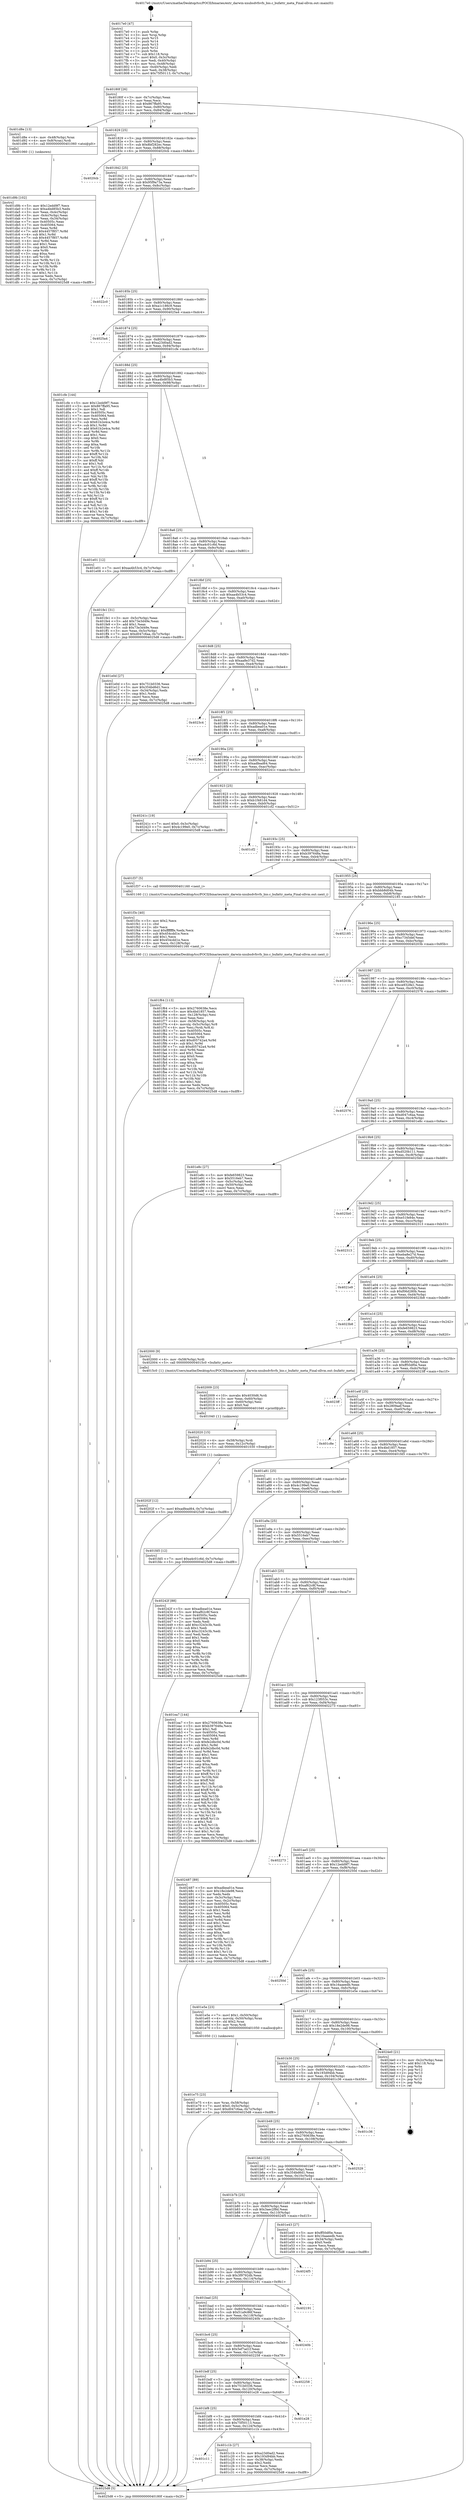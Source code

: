 digraph "0x4017e0" {
  label = "0x4017e0 (/mnt/c/Users/mathe/Desktop/tcc/POCII/binaries/extr_darwin-xnubsdvfsvfs_bio.c_bufattr_meta_Final-ollvm.out::main(0))"
  labelloc = "t"
  node[shape=record]

  Entry [label="",width=0.3,height=0.3,shape=circle,fillcolor=black,style=filled]
  "0x40180f" [label="{
     0x40180f [26]\l
     | [instrs]\l
     &nbsp;&nbsp;0x40180f \<+3\>: mov -0x7c(%rbp),%eax\l
     &nbsp;&nbsp;0x401812 \<+2\>: mov %eax,%ecx\l
     &nbsp;&nbsp;0x401814 \<+6\>: sub $0x867ffa95,%ecx\l
     &nbsp;&nbsp;0x40181a \<+3\>: mov %eax,-0x80(%rbp)\l
     &nbsp;&nbsp;0x40181d \<+6\>: mov %ecx,-0x84(%rbp)\l
     &nbsp;&nbsp;0x401823 \<+6\>: je 0000000000401d8e \<main+0x5ae\>\l
  }"]
  "0x401d8e" [label="{
     0x401d8e [13]\l
     | [instrs]\l
     &nbsp;&nbsp;0x401d8e \<+4\>: mov -0x48(%rbp),%rax\l
     &nbsp;&nbsp;0x401d92 \<+4\>: mov 0x8(%rax),%rdi\l
     &nbsp;&nbsp;0x401d96 \<+5\>: call 0000000000401060 \<atoi@plt\>\l
     | [calls]\l
     &nbsp;&nbsp;0x401060 \{1\} (unknown)\l
  }"]
  "0x401829" [label="{
     0x401829 [25]\l
     | [instrs]\l
     &nbsp;&nbsp;0x401829 \<+5\>: jmp 000000000040182e \<main+0x4e\>\l
     &nbsp;&nbsp;0x40182e \<+3\>: mov -0x80(%rbp),%eax\l
     &nbsp;&nbsp;0x401831 \<+5\>: sub $0x8bf282ec,%eax\l
     &nbsp;&nbsp;0x401836 \<+6\>: mov %eax,-0x88(%rbp)\l
     &nbsp;&nbsp;0x40183c \<+6\>: je 00000000004020cb \<main+0x8eb\>\l
  }"]
  Exit [label="",width=0.3,height=0.3,shape=circle,fillcolor=black,style=filled,peripheries=2]
  "0x4020cb" [label="{
     0x4020cb\l
  }", style=dashed]
  "0x401842" [label="{
     0x401842 [25]\l
     | [instrs]\l
     &nbsp;&nbsp;0x401842 \<+5\>: jmp 0000000000401847 \<main+0x67\>\l
     &nbsp;&nbsp;0x401847 \<+3\>: mov -0x80(%rbp),%eax\l
     &nbsp;&nbsp;0x40184a \<+5\>: sub $0x95f9a73a,%eax\l
     &nbsp;&nbsp;0x40184f \<+6\>: mov %eax,-0x8c(%rbp)\l
     &nbsp;&nbsp;0x401855 \<+6\>: je 00000000004022c0 \<main+0xae0\>\l
  }"]
  "0x40202f" [label="{
     0x40202f [12]\l
     | [instrs]\l
     &nbsp;&nbsp;0x40202f \<+7\>: movl $0xadfead64,-0x7c(%rbp)\l
     &nbsp;&nbsp;0x402036 \<+5\>: jmp 00000000004025d8 \<main+0xdf8\>\l
  }"]
  "0x4022c0" [label="{
     0x4022c0\l
  }", style=dashed]
  "0x40185b" [label="{
     0x40185b [25]\l
     | [instrs]\l
     &nbsp;&nbsp;0x40185b \<+5\>: jmp 0000000000401860 \<main+0x80\>\l
     &nbsp;&nbsp;0x401860 \<+3\>: mov -0x80(%rbp),%eax\l
     &nbsp;&nbsp;0x401863 \<+5\>: sub $0xa1c186c9,%eax\l
     &nbsp;&nbsp;0x401868 \<+6\>: mov %eax,-0x90(%rbp)\l
     &nbsp;&nbsp;0x40186e \<+6\>: je 00000000004025a4 \<main+0xdc4\>\l
  }"]
  "0x402020" [label="{
     0x402020 [15]\l
     | [instrs]\l
     &nbsp;&nbsp;0x402020 \<+4\>: mov -0x58(%rbp),%rdi\l
     &nbsp;&nbsp;0x402024 \<+6\>: mov %eax,-0x12c(%rbp)\l
     &nbsp;&nbsp;0x40202a \<+5\>: call 0000000000401030 \<free@plt\>\l
     | [calls]\l
     &nbsp;&nbsp;0x401030 \{1\} (unknown)\l
  }"]
  "0x4025a4" [label="{
     0x4025a4\l
  }", style=dashed]
  "0x401874" [label="{
     0x401874 [25]\l
     | [instrs]\l
     &nbsp;&nbsp;0x401874 \<+5\>: jmp 0000000000401879 \<main+0x99\>\l
     &nbsp;&nbsp;0x401879 \<+3\>: mov -0x80(%rbp),%eax\l
     &nbsp;&nbsp;0x40187c \<+5\>: sub $0xa23d0ad2,%eax\l
     &nbsp;&nbsp;0x401881 \<+6\>: mov %eax,-0x94(%rbp)\l
     &nbsp;&nbsp;0x401887 \<+6\>: je 0000000000401cfe \<main+0x51e\>\l
  }"]
  "0x402009" [label="{
     0x402009 [23]\l
     | [instrs]\l
     &nbsp;&nbsp;0x402009 \<+10\>: movabs $0x4030d6,%rdi\l
     &nbsp;&nbsp;0x402013 \<+3\>: mov %eax,-0x60(%rbp)\l
     &nbsp;&nbsp;0x402016 \<+3\>: mov -0x60(%rbp),%esi\l
     &nbsp;&nbsp;0x402019 \<+2\>: mov $0x0,%al\l
     &nbsp;&nbsp;0x40201b \<+5\>: call 0000000000401040 \<printf@plt\>\l
     | [calls]\l
     &nbsp;&nbsp;0x401040 \{1\} (unknown)\l
  }"]
  "0x401cfe" [label="{
     0x401cfe [144]\l
     | [instrs]\l
     &nbsp;&nbsp;0x401cfe \<+5\>: mov $0x12edd9f7,%eax\l
     &nbsp;&nbsp;0x401d03 \<+5\>: mov $0x867ffa95,%ecx\l
     &nbsp;&nbsp;0x401d08 \<+2\>: mov $0x1,%dl\l
     &nbsp;&nbsp;0x401d0a \<+7\>: mov 0x40505c,%esi\l
     &nbsp;&nbsp;0x401d11 \<+7\>: mov 0x405064,%edi\l
     &nbsp;&nbsp;0x401d18 \<+3\>: mov %esi,%r8d\l
     &nbsp;&nbsp;0x401d1b \<+7\>: sub $0x61b2e4ca,%r8d\l
     &nbsp;&nbsp;0x401d22 \<+4\>: sub $0x1,%r8d\l
     &nbsp;&nbsp;0x401d26 \<+7\>: add $0x61b2e4ca,%r8d\l
     &nbsp;&nbsp;0x401d2d \<+4\>: imul %r8d,%esi\l
     &nbsp;&nbsp;0x401d31 \<+3\>: and $0x1,%esi\l
     &nbsp;&nbsp;0x401d34 \<+3\>: cmp $0x0,%esi\l
     &nbsp;&nbsp;0x401d37 \<+4\>: sete %r9b\l
     &nbsp;&nbsp;0x401d3b \<+3\>: cmp $0xa,%edi\l
     &nbsp;&nbsp;0x401d3e \<+4\>: setl %r10b\l
     &nbsp;&nbsp;0x401d42 \<+3\>: mov %r9b,%r11b\l
     &nbsp;&nbsp;0x401d45 \<+4\>: xor $0xff,%r11b\l
     &nbsp;&nbsp;0x401d49 \<+3\>: mov %r10b,%bl\l
     &nbsp;&nbsp;0x401d4c \<+3\>: xor $0xff,%bl\l
     &nbsp;&nbsp;0x401d4f \<+3\>: xor $0x1,%dl\l
     &nbsp;&nbsp;0x401d52 \<+3\>: mov %r11b,%r14b\l
     &nbsp;&nbsp;0x401d55 \<+4\>: and $0xff,%r14b\l
     &nbsp;&nbsp;0x401d59 \<+3\>: and %dl,%r9b\l
     &nbsp;&nbsp;0x401d5c \<+3\>: mov %bl,%r15b\l
     &nbsp;&nbsp;0x401d5f \<+4\>: and $0xff,%r15b\l
     &nbsp;&nbsp;0x401d63 \<+3\>: and %dl,%r10b\l
     &nbsp;&nbsp;0x401d66 \<+3\>: or %r9b,%r14b\l
     &nbsp;&nbsp;0x401d69 \<+3\>: or %r10b,%r15b\l
     &nbsp;&nbsp;0x401d6c \<+3\>: xor %r15b,%r14b\l
     &nbsp;&nbsp;0x401d6f \<+3\>: or %bl,%r11b\l
     &nbsp;&nbsp;0x401d72 \<+4\>: xor $0xff,%r11b\l
     &nbsp;&nbsp;0x401d76 \<+3\>: or $0x1,%dl\l
     &nbsp;&nbsp;0x401d79 \<+3\>: and %dl,%r11b\l
     &nbsp;&nbsp;0x401d7c \<+3\>: or %r11b,%r14b\l
     &nbsp;&nbsp;0x401d7f \<+4\>: test $0x1,%r14b\l
     &nbsp;&nbsp;0x401d83 \<+3\>: cmovne %ecx,%eax\l
     &nbsp;&nbsp;0x401d86 \<+3\>: mov %eax,-0x7c(%rbp)\l
     &nbsp;&nbsp;0x401d89 \<+5\>: jmp 00000000004025d8 \<main+0xdf8\>\l
  }"]
  "0x40188d" [label="{
     0x40188d [25]\l
     | [instrs]\l
     &nbsp;&nbsp;0x40188d \<+5\>: jmp 0000000000401892 \<main+0xb2\>\l
     &nbsp;&nbsp;0x401892 \<+3\>: mov -0x80(%rbp),%eax\l
     &nbsp;&nbsp;0x401895 \<+5\>: sub $0xa4bd85b3,%eax\l
     &nbsp;&nbsp;0x40189a \<+6\>: mov %eax,-0x98(%rbp)\l
     &nbsp;&nbsp;0x4018a0 \<+6\>: je 0000000000401e01 \<main+0x621\>\l
  }"]
  "0x401f64" [label="{
     0x401f64 [113]\l
     | [instrs]\l
     &nbsp;&nbsp;0x401f64 \<+5\>: mov $0x2760638e,%ecx\l
     &nbsp;&nbsp;0x401f69 \<+5\>: mov $0x4bd1857,%edx\l
     &nbsp;&nbsp;0x401f6e \<+6\>: mov -0x128(%rbp),%esi\l
     &nbsp;&nbsp;0x401f74 \<+3\>: imul %eax,%esi\l
     &nbsp;&nbsp;0x401f77 \<+4\>: mov -0x58(%rbp),%rdi\l
     &nbsp;&nbsp;0x401f7b \<+4\>: movslq -0x5c(%rbp),%r8\l
     &nbsp;&nbsp;0x401f7f \<+4\>: mov %esi,(%rdi,%r8,4)\l
     &nbsp;&nbsp;0x401f83 \<+7\>: mov 0x40505c,%eax\l
     &nbsp;&nbsp;0x401f8a \<+7\>: mov 0x405064,%esi\l
     &nbsp;&nbsp;0x401f91 \<+3\>: mov %eax,%r9d\l
     &nbsp;&nbsp;0x401f94 \<+7\>: add $0xd05742a4,%r9d\l
     &nbsp;&nbsp;0x401f9b \<+4\>: sub $0x1,%r9d\l
     &nbsp;&nbsp;0x401f9f \<+7\>: sub $0xd05742a4,%r9d\l
     &nbsp;&nbsp;0x401fa6 \<+4\>: imul %r9d,%eax\l
     &nbsp;&nbsp;0x401faa \<+3\>: and $0x1,%eax\l
     &nbsp;&nbsp;0x401fad \<+3\>: cmp $0x0,%eax\l
     &nbsp;&nbsp;0x401fb0 \<+4\>: sete %r10b\l
     &nbsp;&nbsp;0x401fb4 \<+3\>: cmp $0xa,%esi\l
     &nbsp;&nbsp;0x401fb7 \<+4\>: setl %r11b\l
     &nbsp;&nbsp;0x401fbb \<+3\>: mov %r10b,%bl\l
     &nbsp;&nbsp;0x401fbe \<+3\>: and %r11b,%bl\l
     &nbsp;&nbsp;0x401fc1 \<+3\>: xor %r11b,%r10b\l
     &nbsp;&nbsp;0x401fc4 \<+3\>: or %r10b,%bl\l
     &nbsp;&nbsp;0x401fc7 \<+3\>: test $0x1,%bl\l
     &nbsp;&nbsp;0x401fca \<+3\>: cmovne %edx,%ecx\l
     &nbsp;&nbsp;0x401fcd \<+3\>: mov %ecx,-0x7c(%rbp)\l
     &nbsp;&nbsp;0x401fd0 \<+5\>: jmp 00000000004025d8 \<main+0xdf8\>\l
  }"]
  "0x401e01" [label="{
     0x401e01 [12]\l
     | [instrs]\l
     &nbsp;&nbsp;0x401e01 \<+7\>: movl $0xaa4b53c4,-0x7c(%rbp)\l
     &nbsp;&nbsp;0x401e08 \<+5\>: jmp 00000000004025d8 \<main+0xdf8\>\l
  }"]
  "0x4018a6" [label="{
     0x4018a6 [25]\l
     | [instrs]\l
     &nbsp;&nbsp;0x4018a6 \<+5\>: jmp 00000000004018ab \<main+0xcb\>\l
     &nbsp;&nbsp;0x4018ab \<+3\>: mov -0x80(%rbp),%eax\l
     &nbsp;&nbsp;0x4018ae \<+5\>: sub $0xa4c01c6d,%eax\l
     &nbsp;&nbsp;0x4018b3 \<+6\>: mov %eax,-0x9c(%rbp)\l
     &nbsp;&nbsp;0x4018b9 \<+6\>: je 0000000000401fe1 \<main+0x801\>\l
  }"]
  "0x401f3c" [label="{
     0x401f3c [40]\l
     | [instrs]\l
     &nbsp;&nbsp;0x401f3c \<+5\>: mov $0x2,%ecx\l
     &nbsp;&nbsp;0x401f41 \<+1\>: cltd\l
     &nbsp;&nbsp;0x401f42 \<+2\>: idiv %ecx\l
     &nbsp;&nbsp;0x401f44 \<+6\>: imul $0xfffffffe,%edx,%ecx\l
     &nbsp;&nbsp;0x401f4a \<+6\>: sub $0x454cdd1e,%ecx\l
     &nbsp;&nbsp;0x401f50 \<+3\>: add $0x1,%ecx\l
     &nbsp;&nbsp;0x401f53 \<+6\>: add $0x454cdd1e,%ecx\l
     &nbsp;&nbsp;0x401f59 \<+6\>: mov %ecx,-0x128(%rbp)\l
     &nbsp;&nbsp;0x401f5f \<+5\>: call 0000000000401160 \<next_i\>\l
     | [calls]\l
     &nbsp;&nbsp;0x401160 \{1\} (/mnt/c/Users/mathe/Desktop/tcc/POCII/binaries/extr_darwin-xnubsdvfsvfs_bio.c_bufattr_meta_Final-ollvm.out::next_i)\l
  }"]
  "0x401fe1" [label="{
     0x401fe1 [31]\l
     | [instrs]\l
     &nbsp;&nbsp;0x401fe1 \<+3\>: mov -0x5c(%rbp),%eax\l
     &nbsp;&nbsp;0x401fe4 \<+5\>: add $0x73e3d49e,%eax\l
     &nbsp;&nbsp;0x401fe9 \<+3\>: add $0x1,%eax\l
     &nbsp;&nbsp;0x401fec \<+5\>: sub $0x73e3d49e,%eax\l
     &nbsp;&nbsp;0x401ff1 \<+3\>: mov %eax,-0x5c(%rbp)\l
     &nbsp;&nbsp;0x401ff4 \<+7\>: movl $0xd047c6aa,-0x7c(%rbp)\l
     &nbsp;&nbsp;0x401ffb \<+5\>: jmp 00000000004025d8 \<main+0xdf8\>\l
  }"]
  "0x4018bf" [label="{
     0x4018bf [25]\l
     | [instrs]\l
     &nbsp;&nbsp;0x4018bf \<+5\>: jmp 00000000004018c4 \<main+0xe4\>\l
     &nbsp;&nbsp;0x4018c4 \<+3\>: mov -0x80(%rbp),%eax\l
     &nbsp;&nbsp;0x4018c7 \<+5\>: sub $0xaa4b53c4,%eax\l
     &nbsp;&nbsp;0x4018cc \<+6\>: mov %eax,-0xa0(%rbp)\l
     &nbsp;&nbsp;0x4018d2 \<+6\>: je 0000000000401e0d \<main+0x62d\>\l
  }"]
  "0x401e75" [label="{
     0x401e75 [23]\l
     | [instrs]\l
     &nbsp;&nbsp;0x401e75 \<+4\>: mov %rax,-0x58(%rbp)\l
     &nbsp;&nbsp;0x401e79 \<+7\>: movl $0x0,-0x5c(%rbp)\l
     &nbsp;&nbsp;0x401e80 \<+7\>: movl $0xd047c6aa,-0x7c(%rbp)\l
     &nbsp;&nbsp;0x401e87 \<+5\>: jmp 00000000004025d8 \<main+0xdf8\>\l
  }"]
  "0x401e0d" [label="{
     0x401e0d [27]\l
     | [instrs]\l
     &nbsp;&nbsp;0x401e0d \<+5\>: mov $0x751b0336,%eax\l
     &nbsp;&nbsp;0x401e12 \<+5\>: mov $0x354bd6d1,%ecx\l
     &nbsp;&nbsp;0x401e17 \<+3\>: mov -0x34(%rbp),%edx\l
     &nbsp;&nbsp;0x401e1a \<+3\>: cmp $0x1,%edx\l
     &nbsp;&nbsp;0x401e1d \<+3\>: cmovl %ecx,%eax\l
     &nbsp;&nbsp;0x401e20 \<+3\>: mov %eax,-0x7c(%rbp)\l
     &nbsp;&nbsp;0x401e23 \<+5\>: jmp 00000000004025d8 \<main+0xdf8\>\l
  }"]
  "0x4018d8" [label="{
     0x4018d8 [25]\l
     | [instrs]\l
     &nbsp;&nbsp;0x4018d8 \<+5\>: jmp 00000000004018dd \<main+0xfd\>\l
     &nbsp;&nbsp;0x4018dd \<+3\>: mov -0x80(%rbp),%eax\l
     &nbsp;&nbsp;0x4018e0 \<+5\>: sub $0xaa8e37d2,%eax\l
     &nbsp;&nbsp;0x4018e5 \<+6\>: mov %eax,-0xa4(%rbp)\l
     &nbsp;&nbsp;0x4018eb \<+6\>: je 00000000004023c4 \<main+0xbe4\>\l
  }"]
  "0x401d9b" [label="{
     0x401d9b [102]\l
     | [instrs]\l
     &nbsp;&nbsp;0x401d9b \<+5\>: mov $0x12edd9f7,%ecx\l
     &nbsp;&nbsp;0x401da0 \<+5\>: mov $0xa4bd85b3,%edx\l
     &nbsp;&nbsp;0x401da5 \<+3\>: mov %eax,-0x4c(%rbp)\l
     &nbsp;&nbsp;0x401da8 \<+3\>: mov -0x4c(%rbp),%eax\l
     &nbsp;&nbsp;0x401dab \<+3\>: mov %eax,-0x34(%rbp)\l
     &nbsp;&nbsp;0x401dae \<+7\>: mov 0x40505c,%eax\l
     &nbsp;&nbsp;0x401db5 \<+7\>: mov 0x405064,%esi\l
     &nbsp;&nbsp;0x401dbc \<+3\>: mov %eax,%r8d\l
     &nbsp;&nbsp;0x401dbf \<+7\>: add $0x4457f857,%r8d\l
     &nbsp;&nbsp;0x401dc6 \<+4\>: sub $0x1,%r8d\l
     &nbsp;&nbsp;0x401dca \<+7\>: sub $0x4457f857,%r8d\l
     &nbsp;&nbsp;0x401dd1 \<+4\>: imul %r8d,%eax\l
     &nbsp;&nbsp;0x401dd5 \<+3\>: and $0x1,%eax\l
     &nbsp;&nbsp;0x401dd8 \<+3\>: cmp $0x0,%eax\l
     &nbsp;&nbsp;0x401ddb \<+4\>: sete %r9b\l
     &nbsp;&nbsp;0x401ddf \<+3\>: cmp $0xa,%esi\l
     &nbsp;&nbsp;0x401de2 \<+4\>: setl %r10b\l
     &nbsp;&nbsp;0x401de6 \<+3\>: mov %r9b,%r11b\l
     &nbsp;&nbsp;0x401de9 \<+3\>: and %r10b,%r11b\l
     &nbsp;&nbsp;0x401dec \<+3\>: xor %r10b,%r9b\l
     &nbsp;&nbsp;0x401def \<+3\>: or %r9b,%r11b\l
     &nbsp;&nbsp;0x401df2 \<+4\>: test $0x1,%r11b\l
     &nbsp;&nbsp;0x401df6 \<+3\>: cmovne %edx,%ecx\l
     &nbsp;&nbsp;0x401df9 \<+3\>: mov %ecx,-0x7c(%rbp)\l
     &nbsp;&nbsp;0x401dfc \<+5\>: jmp 00000000004025d8 \<main+0xdf8\>\l
  }"]
  "0x4023c4" [label="{
     0x4023c4\l
  }", style=dashed]
  "0x4018f1" [label="{
     0x4018f1 [25]\l
     | [instrs]\l
     &nbsp;&nbsp;0x4018f1 \<+5\>: jmp 00000000004018f6 \<main+0x116\>\l
     &nbsp;&nbsp;0x4018f6 \<+3\>: mov -0x80(%rbp),%eax\l
     &nbsp;&nbsp;0x4018f9 \<+5\>: sub $0xadbea01e,%eax\l
     &nbsp;&nbsp;0x4018fe \<+6\>: mov %eax,-0xa8(%rbp)\l
     &nbsp;&nbsp;0x401904 \<+6\>: je 00000000004025d1 \<main+0xdf1\>\l
  }"]
  "0x4017e0" [label="{
     0x4017e0 [47]\l
     | [instrs]\l
     &nbsp;&nbsp;0x4017e0 \<+1\>: push %rbp\l
     &nbsp;&nbsp;0x4017e1 \<+3\>: mov %rsp,%rbp\l
     &nbsp;&nbsp;0x4017e4 \<+2\>: push %r15\l
     &nbsp;&nbsp;0x4017e6 \<+2\>: push %r14\l
     &nbsp;&nbsp;0x4017e8 \<+2\>: push %r13\l
     &nbsp;&nbsp;0x4017ea \<+2\>: push %r12\l
     &nbsp;&nbsp;0x4017ec \<+1\>: push %rbx\l
     &nbsp;&nbsp;0x4017ed \<+7\>: sub $0x118,%rsp\l
     &nbsp;&nbsp;0x4017f4 \<+7\>: movl $0x0,-0x3c(%rbp)\l
     &nbsp;&nbsp;0x4017fb \<+3\>: mov %edi,-0x40(%rbp)\l
     &nbsp;&nbsp;0x4017fe \<+4\>: mov %rsi,-0x48(%rbp)\l
     &nbsp;&nbsp;0x401802 \<+3\>: mov -0x40(%rbp),%edi\l
     &nbsp;&nbsp;0x401805 \<+3\>: mov %edi,-0x38(%rbp)\l
     &nbsp;&nbsp;0x401808 \<+7\>: movl $0x75f50113,-0x7c(%rbp)\l
  }"]
  "0x4025d1" [label="{
     0x4025d1\l
  }", style=dashed]
  "0x40190a" [label="{
     0x40190a [25]\l
     | [instrs]\l
     &nbsp;&nbsp;0x40190a \<+5\>: jmp 000000000040190f \<main+0x12f\>\l
     &nbsp;&nbsp;0x40190f \<+3\>: mov -0x80(%rbp),%eax\l
     &nbsp;&nbsp;0x401912 \<+5\>: sub $0xadfead64,%eax\l
     &nbsp;&nbsp;0x401917 \<+6\>: mov %eax,-0xac(%rbp)\l
     &nbsp;&nbsp;0x40191d \<+6\>: je 000000000040241c \<main+0xc3c\>\l
  }"]
  "0x4025d8" [label="{
     0x4025d8 [5]\l
     | [instrs]\l
     &nbsp;&nbsp;0x4025d8 \<+5\>: jmp 000000000040180f \<main+0x2f\>\l
  }"]
  "0x40241c" [label="{
     0x40241c [19]\l
     | [instrs]\l
     &nbsp;&nbsp;0x40241c \<+7\>: movl $0x0,-0x3c(%rbp)\l
     &nbsp;&nbsp;0x402423 \<+7\>: movl $0x4c199e0,-0x7c(%rbp)\l
     &nbsp;&nbsp;0x40242a \<+5\>: jmp 00000000004025d8 \<main+0xdf8\>\l
  }"]
  "0x401923" [label="{
     0x401923 [25]\l
     | [instrs]\l
     &nbsp;&nbsp;0x401923 \<+5\>: jmp 0000000000401928 \<main+0x148\>\l
     &nbsp;&nbsp;0x401928 \<+3\>: mov -0x80(%rbp),%eax\l
     &nbsp;&nbsp;0x40192b \<+5\>: sub $0xb1f481d4,%eax\l
     &nbsp;&nbsp;0x401930 \<+6\>: mov %eax,-0xb0(%rbp)\l
     &nbsp;&nbsp;0x401936 \<+6\>: je 0000000000401cf2 \<main+0x512\>\l
  }"]
  "0x401c11" [label="{
     0x401c11\l
  }", style=dashed]
  "0x401cf2" [label="{
     0x401cf2\l
  }", style=dashed]
  "0x40193c" [label="{
     0x40193c [25]\l
     | [instrs]\l
     &nbsp;&nbsp;0x40193c \<+5\>: jmp 0000000000401941 \<main+0x161\>\l
     &nbsp;&nbsp;0x401941 \<+3\>: mov -0x80(%rbp),%eax\l
     &nbsp;&nbsp;0x401944 \<+5\>: sub $0xb397648a,%eax\l
     &nbsp;&nbsp;0x401949 \<+6\>: mov %eax,-0xb4(%rbp)\l
     &nbsp;&nbsp;0x40194f \<+6\>: je 0000000000401f37 \<main+0x757\>\l
  }"]
  "0x401c1b" [label="{
     0x401c1b [27]\l
     | [instrs]\l
     &nbsp;&nbsp;0x401c1b \<+5\>: mov $0xa23d0ad2,%eax\l
     &nbsp;&nbsp;0x401c20 \<+5\>: mov $0x193d94bb,%ecx\l
     &nbsp;&nbsp;0x401c25 \<+3\>: mov -0x38(%rbp),%edx\l
     &nbsp;&nbsp;0x401c28 \<+3\>: cmp $0x2,%edx\l
     &nbsp;&nbsp;0x401c2b \<+3\>: cmovne %ecx,%eax\l
     &nbsp;&nbsp;0x401c2e \<+3\>: mov %eax,-0x7c(%rbp)\l
     &nbsp;&nbsp;0x401c31 \<+5\>: jmp 00000000004025d8 \<main+0xdf8\>\l
  }"]
  "0x401f37" [label="{
     0x401f37 [5]\l
     | [instrs]\l
     &nbsp;&nbsp;0x401f37 \<+5\>: call 0000000000401160 \<next_i\>\l
     | [calls]\l
     &nbsp;&nbsp;0x401160 \{1\} (/mnt/c/Users/mathe/Desktop/tcc/POCII/binaries/extr_darwin-xnubsdvfsvfs_bio.c_bufattr_meta_Final-ollvm.out::next_i)\l
  }"]
  "0x401955" [label="{
     0x401955 [25]\l
     | [instrs]\l
     &nbsp;&nbsp;0x401955 \<+5\>: jmp 000000000040195a \<main+0x17a\>\l
     &nbsp;&nbsp;0x40195a \<+3\>: mov -0x80(%rbp),%eax\l
     &nbsp;&nbsp;0x40195d \<+5\>: sub $0xbbb8d04b,%eax\l
     &nbsp;&nbsp;0x401962 \<+6\>: mov %eax,-0xb8(%rbp)\l
     &nbsp;&nbsp;0x401968 \<+6\>: je 0000000000402185 \<main+0x9a5\>\l
  }"]
  "0x401bf8" [label="{
     0x401bf8 [25]\l
     | [instrs]\l
     &nbsp;&nbsp;0x401bf8 \<+5\>: jmp 0000000000401bfd \<main+0x41d\>\l
     &nbsp;&nbsp;0x401bfd \<+3\>: mov -0x80(%rbp),%eax\l
     &nbsp;&nbsp;0x401c00 \<+5\>: sub $0x75f50113,%eax\l
     &nbsp;&nbsp;0x401c05 \<+6\>: mov %eax,-0x124(%rbp)\l
     &nbsp;&nbsp;0x401c0b \<+6\>: je 0000000000401c1b \<main+0x43b\>\l
  }"]
  "0x402185" [label="{
     0x402185\l
  }", style=dashed]
  "0x40196e" [label="{
     0x40196e [25]\l
     | [instrs]\l
     &nbsp;&nbsp;0x40196e \<+5\>: jmp 0000000000401973 \<main+0x193\>\l
     &nbsp;&nbsp;0x401973 \<+3\>: mov -0x80(%rbp),%eax\l
     &nbsp;&nbsp;0x401976 \<+5\>: sub $0xc7345def,%eax\l
     &nbsp;&nbsp;0x40197b \<+6\>: mov %eax,-0xbc(%rbp)\l
     &nbsp;&nbsp;0x401981 \<+6\>: je 000000000040203b \<main+0x85b\>\l
  }"]
  "0x401e28" [label="{
     0x401e28\l
  }", style=dashed]
  "0x40203b" [label="{
     0x40203b\l
  }", style=dashed]
  "0x401987" [label="{
     0x401987 [25]\l
     | [instrs]\l
     &nbsp;&nbsp;0x401987 \<+5\>: jmp 000000000040198c \<main+0x1ac\>\l
     &nbsp;&nbsp;0x40198c \<+3\>: mov -0x80(%rbp),%eax\l
     &nbsp;&nbsp;0x40198f \<+5\>: sub $0xce9328e1,%eax\l
     &nbsp;&nbsp;0x401994 \<+6\>: mov %eax,-0xc0(%rbp)\l
     &nbsp;&nbsp;0x40199a \<+6\>: je 0000000000402576 \<main+0xd96\>\l
  }"]
  "0x401bdf" [label="{
     0x401bdf [25]\l
     | [instrs]\l
     &nbsp;&nbsp;0x401bdf \<+5\>: jmp 0000000000401be4 \<main+0x404\>\l
     &nbsp;&nbsp;0x401be4 \<+3\>: mov -0x80(%rbp),%eax\l
     &nbsp;&nbsp;0x401be7 \<+5\>: sub $0x751b0336,%eax\l
     &nbsp;&nbsp;0x401bec \<+6\>: mov %eax,-0x120(%rbp)\l
     &nbsp;&nbsp;0x401bf2 \<+6\>: je 0000000000401e28 \<main+0x648\>\l
  }"]
  "0x402576" [label="{
     0x402576\l
  }", style=dashed]
  "0x4019a0" [label="{
     0x4019a0 [25]\l
     | [instrs]\l
     &nbsp;&nbsp;0x4019a0 \<+5\>: jmp 00000000004019a5 \<main+0x1c5\>\l
     &nbsp;&nbsp;0x4019a5 \<+3\>: mov -0x80(%rbp),%eax\l
     &nbsp;&nbsp;0x4019a8 \<+5\>: sub $0xd047c6aa,%eax\l
     &nbsp;&nbsp;0x4019ad \<+6\>: mov %eax,-0xc4(%rbp)\l
     &nbsp;&nbsp;0x4019b3 \<+6\>: je 0000000000401e8c \<main+0x6ac\>\l
  }"]
  "0x402258" [label="{
     0x402258\l
  }", style=dashed]
  "0x401e8c" [label="{
     0x401e8c [27]\l
     | [instrs]\l
     &nbsp;&nbsp;0x401e8c \<+5\>: mov $0xfe659823,%eax\l
     &nbsp;&nbsp;0x401e91 \<+5\>: mov $0x5516eb7,%ecx\l
     &nbsp;&nbsp;0x401e96 \<+3\>: mov -0x5c(%rbp),%edx\l
     &nbsp;&nbsp;0x401e99 \<+3\>: cmp -0x50(%rbp),%edx\l
     &nbsp;&nbsp;0x401e9c \<+3\>: cmovl %ecx,%eax\l
     &nbsp;&nbsp;0x401e9f \<+3\>: mov %eax,-0x7c(%rbp)\l
     &nbsp;&nbsp;0x401ea2 \<+5\>: jmp 00000000004025d8 \<main+0xdf8\>\l
  }"]
  "0x4019b9" [label="{
     0x4019b9 [25]\l
     | [instrs]\l
     &nbsp;&nbsp;0x4019b9 \<+5\>: jmp 00000000004019be \<main+0x1de\>\l
     &nbsp;&nbsp;0x4019be \<+3\>: mov -0x80(%rbp),%eax\l
     &nbsp;&nbsp;0x4019c1 \<+5\>: sub $0xd520b111,%eax\l
     &nbsp;&nbsp;0x4019c6 \<+6\>: mov %eax,-0xc8(%rbp)\l
     &nbsp;&nbsp;0x4019cc \<+6\>: je 00000000004025b0 \<main+0xdd0\>\l
  }"]
  "0x401bc6" [label="{
     0x401bc6 [25]\l
     | [instrs]\l
     &nbsp;&nbsp;0x401bc6 \<+5\>: jmp 0000000000401bcb \<main+0x3eb\>\l
     &nbsp;&nbsp;0x401bcb \<+3\>: mov -0x80(%rbp),%eax\l
     &nbsp;&nbsp;0x401bce \<+5\>: sub $0x5ef7ad1f,%eax\l
     &nbsp;&nbsp;0x401bd3 \<+6\>: mov %eax,-0x11c(%rbp)\l
     &nbsp;&nbsp;0x401bd9 \<+6\>: je 0000000000402258 \<main+0xa78\>\l
  }"]
  "0x4025b0" [label="{
     0x4025b0\l
  }", style=dashed]
  "0x4019d2" [label="{
     0x4019d2 [25]\l
     | [instrs]\l
     &nbsp;&nbsp;0x4019d2 \<+5\>: jmp 00000000004019d7 \<main+0x1f7\>\l
     &nbsp;&nbsp;0x4019d7 \<+3\>: mov -0x80(%rbp),%eax\l
     &nbsp;&nbsp;0x4019da \<+5\>: sub $0xe51fe84e,%eax\l
     &nbsp;&nbsp;0x4019df \<+6\>: mov %eax,-0xcc(%rbp)\l
     &nbsp;&nbsp;0x4019e5 \<+6\>: je 0000000000402313 \<main+0xb33\>\l
  }"]
  "0x40240b" [label="{
     0x40240b\l
  }", style=dashed]
  "0x402313" [label="{
     0x402313\l
  }", style=dashed]
  "0x4019eb" [label="{
     0x4019eb [25]\l
     | [instrs]\l
     &nbsp;&nbsp;0x4019eb \<+5\>: jmp 00000000004019f0 \<main+0x210\>\l
     &nbsp;&nbsp;0x4019f0 \<+3\>: mov -0x80(%rbp),%eax\l
     &nbsp;&nbsp;0x4019f3 \<+5\>: sub $0xeba8e27d,%eax\l
     &nbsp;&nbsp;0x4019f8 \<+6\>: mov %eax,-0xd0(%rbp)\l
     &nbsp;&nbsp;0x4019fe \<+6\>: je 00000000004021e9 \<main+0xa09\>\l
  }"]
  "0x401bad" [label="{
     0x401bad [25]\l
     | [instrs]\l
     &nbsp;&nbsp;0x401bad \<+5\>: jmp 0000000000401bb2 \<main+0x3d2\>\l
     &nbsp;&nbsp;0x401bb2 \<+3\>: mov -0x80(%rbp),%eax\l
     &nbsp;&nbsp;0x401bb5 \<+5\>: sub $0x51a9c86f,%eax\l
     &nbsp;&nbsp;0x401bba \<+6\>: mov %eax,-0x118(%rbp)\l
     &nbsp;&nbsp;0x401bc0 \<+6\>: je 000000000040240b \<main+0xc2b\>\l
  }"]
  "0x4021e9" [label="{
     0x4021e9\l
  }", style=dashed]
  "0x401a04" [label="{
     0x401a04 [25]\l
     | [instrs]\l
     &nbsp;&nbsp;0x401a04 \<+5\>: jmp 0000000000401a09 \<main+0x229\>\l
     &nbsp;&nbsp;0x401a09 \<+3\>: mov -0x80(%rbp),%eax\l
     &nbsp;&nbsp;0x401a0c \<+5\>: sub $0xf06d280b,%eax\l
     &nbsp;&nbsp;0x401a11 \<+6\>: mov %eax,-0xd4(%rbp)\l
     &nbsp;&nbsp;0x401a17 \<+6\>: je 00000000004023b8 \<main+0xbd8\>\l
  }"]
  "0x402191" [label="{
     0x402191\l
  }", style=dashed]
  "0x4023b8" [label="{
     0x4023b8\l
  }", style=dashed]
  "0x401a1d" [label="{
     0x401a1d [25]\l
     | [instrs]\l
     &nbsp;&nbsp;0x401a1d \<+5\>: jmp 0000000000401a22 \<main+0x242\>\l
     &nbsp;&nbsp;0x401a22 \<+3\>: mov -0x80(%rbp),%eax\l
     &nbsp;&nbsp;0x401a25 \<+5\>: sub $0xfe659823,%eax\l
     &nbsp;&nbsp;0x401a2a \<+6\>: mov %eax,-0xd8(%rbp)\l
     &nbsp;&nbsp;0x401a30 \<+6\>: je 0000000000402000 \<main+0x820\>\l
  }"]
  "0x401b94" [label="{
     0x401b94 [25]\l
     | [instrs]\l
     &nbsp;&nbsp;0x401b94 \<+5\>: jmp 0000000000401b99 \<main+0x3b9\>\l
     &nbsp;&nbsp;0x401b99 \<+3\>: mov -0x80(%rbp),%eax\l
     &nbsp;&nbsp;0x401b9c \<+5\>: sub $0x3f9792db,%eax\l
     &nbsp;&nbsp;0x401ba1 \<+6\>: mov %eax,-0x114(%rbp)\l
     &nbsp;&nbsp;0x401ba7 \<+6\>: je 0000000000402191 \<main+0x9b1\>\l
  }"]
  "0x402000" [label="{
     0x402000 [9]\l
     | [instrs]\l
     &nbsp;&nbsp;0x402000 \<+4\>: mov -0x58(%rbp),%rdi\l
     &nbsp;&nbsp;0x402004 \<+5\>: call 00000000004015c0 \<bufattr_meta\>\l
     | [calls]\l
     &nbsp;&nbsp;0x4015c0 \{1\} (/mnt/c/Users/mathe/Desktop/tcc/POCII/binaries/extr_darwin-xnubsdvfsvfs_bio.c_bufattr_meta_Final-ollvm.out::bufattr_meta)\l
  }"]
  "0x401a36" [label="{
     0x401a36 [25]\l
     | [instrs]\l
     &nbsp;&nbsp;0x401a36 \<+5\>: jmp 0000000000401a3b \<main+0x25b\>\l
     &nbsp;&nbsp;0x401a3b \<+3\>: mov -0x80(%rbp),%eax\l
     &nbsp;&nbsp;0x401a3e \<+5\>: sub $0xff50df0e,%eax\l
     &nbsp;&nbsp;0x401a43 \<+6\>: mov %eax,-0xdc(%rbp)\l
     &nbsp;&nbsp;0x401a49 \<+6\>: je 00000000004023ff \<main+0xc1f\>\l
  }"]
  "0x4024f5" [label="{
     0x4024f5\l
  }", style=dashed]
  "0x4023ff" [label="{
     0x4023ff\l
  }", style=dashed]
  "0x401a4f" [label="{
     0x401a4f [25]\l
     | [instrs]\l
     &nbsp;&nbsp;0x401a4f \<+5\>: jmp 0000000000401a54 \<main+0x274\>\l
     &nbsp;&nbsp;0x401a54 \<+3\>: mov -0x80(%rbp),%eax\l
     &nbsp;&nbsp;0x401a57 \<+5\>: sub $0x2809aef,%eax\l
     &nbsp;&nbsp;0x401a5c \<+6\>: mov %eax,-0xe0(%rbp)\l
     &nbsp;&nbsp;0x401a62 \<+6\>: je 0000000000401c8e \<main+0x4ae\>\l
  }"]
  "0x401b7b" [label="{
     0x401b7b [25]\l
     | [instrs]\l
     &nbsp;&nbsp;0x401b7b \<+5\>: jmp 0000000000401b80 \<main+0x3a0\>\l
     &nbsp;&nbsp;0x401b80 \<+3\>: mov -0x80(%rbp),%eax\l
     &nbsp;&nbsp;0x401b83 \<+5\>: sub $0x3aec2f8d,%eax\l
     &nbsp;&nbsp;0x401b88 \<+6\>: mov %eax,-0x110(%rbp)\l
     &nbsp;&nbsp;0x401b8e \<+6\>: je 00000000004024f5 \<main+0xd15\>\l
  }"]
  "0x401c8e" [label="{
     0x401c8e\l
  }", style=dashed]
  "0x401a68" [label="{
     0x401a68 [25]\l
     | [instrs]\l
     &nbsp;&nbsp;0x401a68 \<+5\>: jmp 0000000000401a6d \<main+0x28d\>\l
     &nbsp;&nbsp;0x401a6d \<+3\>: mov -0x80(%rbp),%eax\l
     &nbsp;&nbsp;0x401a70 \<+5\>: sub $0x4bd1857,%eax\l
     &nbsp;&nbsp;0x401a75 \<+6\>: mov %eax,-0xe4(%rbp)\l
     &nbsp;&nbsp;0x401a7b \<+6\>: je 0000000000401fd5 \<main+0x7f5\>\l
  }"]
  "0x401e43" [label="{
     0x401e43 [27]\l
     | [instrs]\l
     &nbsp;&nbsp;0x401e43 \<+5\>: mov $0xff50df0e,%eax\l
     &nbsp;&nbsp;0x401e48 \<+5\>: mov $0x16aaeedb,%ecx\l
     &nbsp;&nbsp;0x401e4d \<+3\>: mov -0x34(%rbp),%edx\l
     &nbsp;&nbsp;0x401e50 \<+3\>: cmp $0x0,%edx\l
     &nbsp;&nbsp;0x401e53 \<+3\>: cmove %ecx,%eax\l
     &nbsp;&nbsp;0x401e56 \<+3\>: mov %eax,-0x7c(%rbp)\l
     &nbsp;&nbsp;0x401e59 \<+5\>: jmp 00000000004025d8 \<main+0xdf8\>\l
  }"]
  "0x401fd5" [label="{
     0x401fd5 [12]\l
     | [instrs]\l
     &nbsp;&nbsp;0x401fd5 \<+7\>: movl $0xa4c01c6d,-0x7c(%rbp)\l
     &nbsp;&nbsp;0x401fdc \<+5\>: jmp 00000000004025d8 \<main+0xdf8\>\l
  }"]
  "0x401a81" [label="{
     0x401a81 [25]\l
     | [instrs]\l
     &nbsp;&nbsp;0x401a81 \<+5\>: jmp 0000000000401a86 \<main+0x2a6\>\l
     &nbsp;&nbsp;0x401a86 \<+3\>: mov -0x80(%rbp),%eax\l
     &nbsp;&nbsp;0x401a89 \<+5\>: sub $0x4c199e0,%eax\l
     &nbsp;&nbsp;0x401a8e \<+6\>: mov %eax,-0xe8(%rbp)\l
     &nbsp;&nbsp;0x401a94 \<+6\>: je 000000000040242f \<main+0xc4f\>\l
  }"]
  "0x401b62" [label="{
     0x401b62 [25]\l
     | [instrs]\l
     &nbsp;&nbsp;0x401b62 \<+5\>: jmp 0000000000401b67 \<main+0x387\>\l
     &nbsp;&nbsp;0x401b67 \<+3\>: mov -0x80(%rbp),%eax\l
     &nbsp;&nbsp;0x401b6a \<+5\>: sub $0x354bd6d1,%eax\l
     &nbsp;&nbsp;0x401b6f \<+6\>: mov %eax,-0x10c(%rbp)\l
     &nbsp;&nbsp;0x401b75 \<+6\>: je 0000000000401e43 \<main+0x663\>\l
  }"]
  "0x40242f" [label="{
     0x40242f [88]\l
     | [instrs]\l
     &nbsp;&nbsp;0x40242f \<+5\>: mov $0xadbea01e,%eax\l
     &nbsp;&nbsp;0x402434 \<+5\>: mov $0xaf62c8f,%ecx\l
     &nbsp;&nbsp;0x402439 \<+7\>: mov 0x40505c,%edx\l
     &nbsp;&nbsp;0x402440 \<+7\>: mov 0x405064,%esi\l
     &nbsp;&nbsp;0x402447 \<+2\>: mov %edx,%edi\l
     &nbsp;&nbsp;0x402449 \<+6\>: add $0xc3243c3b,%edi\l
     &nbsp;&nbsp;0x40244f \<+3\>: sub $0x1,%edi\l
     &nbsp;&nbsp;0x402452 \<+6\>: sub $0xc3243c3b,%edi\l
     &nbsp;&nbsp;0x402458 \<+3\>: imul %edi,%edx\l
     &nbsp;&nbsp;0x40245b \<+3\>: and $0x1,%edx\l
     &nbsp;&nbsp;0x40245e \<+3\>: cmp $0x0,%edx\l
     &nbsp;&nbsp;0x402461 \<+4\>: sete %r8b\l
     &nbsp;&nbsp;0x402465 \<+3\>: cmp $0xa,%esi\l
     &nbsp;&nbsp;0x402468 \<+4\>: setl %r9b\l
     &nbsp;&nbsp;0x40246c \<+3\>: mov %r8b,%r10b\l
     &nbsp;&nbsp;0x40246f \<+3\>: and %r9b,%r10b\l
     &nbsp;&nbsp;0x402472 \<+3\>: xor %r9b,%r8b\l
     &nbsp;&nbsp;0x402475 \<+3\>: or %r8b,%r10b\l
     &nbsp;&nbsp;0x402478 \<+4\>: test $0x1,%r10b\l
     &nbsp;&nbsp;0x40247c \<+3\>: cmovne %ecx,%eax\l
     &nbsp;&nbsp;0x40247f \<+3\>: mov %eax,-0x7c(%rbp)\l
     &nbsp;&nbsp;0x402482 \<+5\>: jmp 00000000004025d8 \<main+0xdf8\>\l
  }"]
  "0x401a9a" [label="{
     0x401a9a [25]\l
     | [instrs]\l
     &nbsp;&nbsp;0x401a9a \<+5\>: jmp 0000000000401a9f \<main+0x2bf\>\l
     &nbsp;&nbsp;0x401a9f \<+3\>: mov -0x80(%rbp),%eax\l
     &nbsp;&nbsp;0x401aa2 \<+5\>: sub $0x5516eb7,%eax\l
     &nbsp;&nbsp;0x401aa7 \<+6\>: mov %eax,-0xec(%rbp)\l
     &nbsp;&nbsp;0x401aad \<+6\>: je 0000000000401ea7 \<main+0x6c7\>\l
  }"]
  "0x402529" [label="{
     0x402529\l
  }", style=dashed]
  "0x401ea7" [label="{
     0x401ea7 [144]\l
     | [instrs]\l
     &nbsp;&nbsp;0x401ea7 \<+5\>: mov $0x2760638e,%eax\l
     &nbsp;&nbsp;0x401eac \<+5\>: mov $0xb397648a,%ecx\l
     &nbsp;&nbsp;0x401eb1 \<+2\>: mov $0x1,%dl\l
     &nbsp;&nbsp;0x401eb3 \<+7\>: mov 0x40505c,%esi\l
     &nbsp;&nbsp;0x401eba \<+7\>: mov 0x405064,%edi\l
     &nbsp;&nbsp;0x401ec1 \<+3\>: mov %esi,%r8d\l
     &nbsp;&nbsp;0x401ec4 \<+7\>: sub $0xfe2dbc0d,%r8d\l
     &nbsp;&nbsp;0x401ecb \<+4\>: sub $0x1,%r8d\l
     &nbsp;&nbsp;0x401ecf \<+7\>: add $0xfe2dbc0d,%r8d\l
     &nbsp;&nbsp;0x401ed6 \<+4\>: imul %r8d,%esi\l
     &nbsp;&nbsp;0x401eda \<+3\>: and $0x1,%esi\l
     &nbsp;&nbsp;0x401edd \<+3\>: cmp $0x0,%esi\l
     &nbsp;&nbsp;0x401ee0 \<+4\>: sete %r9b\l
     &nbsp;&nbsp;0x401ee4 \<+3\>: cmp $0xa,%edi\l
     &nbsp;&nbsp;0x401ee7 \<+4\>: setl %r10b\l
     &nbsp;&nbsp;0x401eeb \<+3\>: mov %r9b,%r11b\l
     &nbsp;&nbsp;0x401eee \<+4\>: xor $0xff,%r11b\l
     &nbsp;&nbsp;0x401ef2 \<+3\>: mov %r10b,%bl\l
     &nbsp;&nbsp;0x401ef5 \<+3\>: xor $0xff,%bl\l
     &nbsp;&nbsp;0x401ef8 \<+3\>: xor $0x1,%dl\l
     &nbsp;&nbsp;0x401efb \<+3\>: mov %r11b,%r14b\l
     &nbsp;&nbsp;0x401efe \<+4\>: and $0xff,%r14b\l
     &nbsp;&nbsp;0x401f02 \<+3\>: and %dl,%r9b\l
     &nbsp;&nbsp;0x401f05 \<+3\>: mov %bl,%r15b\l
     &nbsp;&nbsp;0x401f08 \<+4\>: and $0xff,%r15b\l
     &nbsp;&nbsp;0x401f0c \<+3\>: and %dl,%r10b\l
     &nbsp;&nbsp;0x401f0f \<+3\>: or %r9b,%r14b\l
     &nbsp;&nbsp;0x401f12 \<+3\>: or %r10b,%r15b\l
     &nbsp;&nbsp;0x401f15 \<+3\>: xor %r15b,%r14b\l
     &nbsp;&nbsp;0x401f18 \<+3\>: or %bl,%r11b\l
     &nbsp;&nbsp;0x401f1b \<+4\>: xor $0xff,%r11b\l
     &nbsp;&nbsp;0x401f1f \<+3\>: or $0x1,%dl\l
     &nbsp;&nbsp;0x401f22 \<+3\>: and %dl,%r11b\l
     &nbsp;&nbsp;0x401f25 \<+3\>: or %r11b,%r14b\l
     &nbsp;&nbsp;0x401f28 \<+4\>: test $0x1,%r14b\l
     &nbsp;&nbsp;0x401f2c \<+3\>: cmovne %ecx,%eax\l
     &nbsp;&nbsp;0x401f2f \<+3\>: mov %eax,-0x7c(%rbp)\l
     &nbsp;&nbsp;0x401f32 \<+5\>: jmp 00000000004025d8 \<main+0xdf8\>\l
  }"]
  "0x401ab3" [label="{
     0x401ab3 [25]\l
     | [instrs]\l
     &nbsp;&nbsp;0x401ab3 \<+5\>: jmp 0000000000401ab8 \<main+0x2d8\>\l
     &nbsp;&nbsp;0x401ab8 \<+3\>: mov -0x80(%rbp),%eax\l
     &nbsp;&nbsp;0x401abb \<+5\>: sub $0xaf62c8f,%eax\l
     &nbsp;&nbsp;0x401ac0 \<+6\>: mov %eax,-0xf0(%rbp)\l
     &nbsp;&nbsp;0x401ac6 \<+6\>: je 0000000000402487 \<main+0xca7\>\l
  }"]
  "0x401b49" [label="{
     0x401b49 [25]\l
     | [instrs]\l
     &nbsp;&nbsp;0x401b49 \<+5\>: jmp 0000000000401b4e \<main+0x36e\>\l
     &nbsp;&nbsp;0x401b4e \<+3\>: mov -0x80(%rbp),%eax\l
     &nbsp;&nbsp;0x401b51 \<+5\>: sub $0x2760638e,%eax\l
     &nbsp;&nbsp;0x401b56 \<+6\>: mov %eax,-0x108(%rbp)\l
     &nbsp;&nbsp;0x401b5c \<+6\>: je 0000000000402529 \<main+0xd49\>\l
  }"]
  "0x402487" [label="{
     0x402487 [89]\l
     | [instrs]\l
     &nbsp;&nbsp;0x402487 \<+5\>: mov $0xadbea01e,%eax\l
     &nbsp;&nbsp;0x40248c \<+5\>: mov $0x18e2de98,%ecx\l
     &nbsp;&nbsp;0x402491 \<+2\>: xor %edx,%edx\l
     &nbsp;&nbsp;0x402493 \<+3\>: mov -0x3c(%rbp),%esi\l
     &nbsp;&nbsp;0x402496 \<+3\>: mov %esi,-0x2c(%rbp)\l
     &nbsp;&nbsp;0x402499 \<+7\>: mov 0x40505c,%esi\l
     &nbsp;&nbsp;0x4024a0 \<+7\>: mov 0x405064,%edi\l
     &nbsp;&nbsp;0x4024a7 \<+3\>: sub $0x1,%edx\l
     &nbsp;&nbsp;0x4024aa \<+3\>: mov %esi,%r8d\l
     &nbsp;&nbsp;0x4024ad \<+3\>: add %edx,%r8d\l
     &nbsp;&nbsp;0x4024b0 \<+4\>: imul %r8d,%esi\l
     &nbsp;&nbsp;0x4024b4 \<+3\>: and $0x1,%esi\l
     &nbsp;&nbsp;0x4024b7 \<+3\>: cmp $0x0,%esi\l
     &nbsp;&nbsp;0x4024ba \<+4\>: sete %r9b\l
     &nbsp;&nbsp;0x4024be \<+3\>: cmp $0xa,%edi\l
     &nbsp;&nbsp;0x4024c1 \<+4\>: setl %r10b\l
     &nbsp;&nbsp;0x4024c5 \<+3\>: mov %r9b,%r11b\l
     &nbsp;&nbsp;0x4024c8 \<+3\>: and %r10b,%r11b\l
     &nbsp;&nbsp;0x4024cb \<+3\>: xor %r10b,%r9b\l
     &nbsp;&nbsp;0x4024ce \<+3\>: or %r9b,%r11b\l
     &nbsp;&nbsp;0x4024d1 \<+4\>: test $0x1,%r11b\l
     &nbsp;&nbsp;0x4024d5 \<+3\>: cmovne %ecx,%eax\l
     &nbsp;&nbsp;0x4024d8 \<+3\>: mov %eax,-0x7c(%rbp)\l
     &nbsp;&nbsp;0x4024db \<+5\>: jmp 00000000004025d8 \<main+0xdf8\>\l
  }"]
  "0x401acc" [label="{
     0x401acc [25]\l
     | [instrs]\l
     &nbsp;&nbsp;0x401acc \<+5\>: jmp 0000000000401ad1 \<main+0x2f1\>\l
     &nbsp;&nbsp;0x401ad1 \<+3\>: mov -0x80(%rbp),%eax\l
     &nbsp;&nbsp;0x401ad4 \<+5\>: sub $0x123f053c,%eax\l
     &nbsp;&nbsp;0x401ad9 \<+6\>: mov %eax,-0xf4(%rbp)\l
     &nbsp;&nbsp;0x401adf \<+6\>: je 0000000000402273 \<main+0xa93\>\l
  }"]
  "0x401c36" [label="{
     0x401c36\l
  }", style=dashed]
  "0x402273" [label="{
     0x402273\l
  }", style=dashed]
  "0x401ae5" [label="{
     0x401ae5 [25]\l
     | [instrs]\l
     &nbsp;&nbsp;0x401ae5 \<+5\>: jmp 0000000000401aea \<main+0x30a\>\l
     &nbsp;&nbsp;0x401aea \<+3\>: mov -0x80(%rbp),%eax\l
     &nbsp;&nbsp;0x401aed \<+5\>: sub $0x12edd9f7,%eax\l
     &nbsp;&nbsp;0x401af2 \<+6\>: mov %eax,-0xf8(%rbp)\l
     &nbsp;&nbsp;0x401af8 \<+6\>: je 000000000040250d \<main+0xd2d\>\l
  }"]
  "0x401b30" [label="{
     0x401b30 [25]\l
     | [instrs]\l
     &nbsp;&nbsp;0x401b30 \<+5\>: jmp 0000000000401b35 \<main+0x355\>\l
     &nbsp;&nbsp;0x401b35 \<+3\>: mov -0x80(%rbp),%eax\l
     &nbsp;&nbsp;0x401b38 \<+5\>: sub $0x193d94bb,%eax\l
     &nbsp;&nbsp;0x401b3d \<+6\>: mov %eax,-0x104(%rbp)\l
     &nbsp;&nbsp;0x401b43 \<+6\>: je 0000000000401c36 \<main+0x456\>\l
  }"]
  "0x40250d" [label="{
     0x40250d\l
  }", style=dashed]
  "0x401afe" [label="{
     0x401afe [25]\l
     | [instrs]\l
     &nbsp;&nbsp;0x401afe \<+5\>: jmp 0000000000401b03 \<main+0x323\>\l
     &nbsp;&nbsp;0x401b03 \<+3\>: mov -0x80(%rbp),%eax\l
     &nbsp;&nbsp;0x401b06 \<+5\>: sub $0x16aaeedb,%eax\l
     &nbsp;&nbsp;0x401b0b \<+6\>: mov %eax,-0xfc(%rbp)\l
     &nbsp;&nbsp;0x401b11 \<+6\>: je 0000000000401e5e \<main+0x67e\>\l
  }"]
  "0x4024e0" [label="{
     0x4024e0 [21]\l
     | [instrs]\l
     &nbsp;&nbsp;0x4024e0 \<+3\>: mov -0x2c(%rbp),%eax\l
     &nbsp;&nbsp;0x4024e3 \<+7\>: add $0x118,%rsp\l
     &nbsp;&nbsp;0x4024ea \<+1\>: pop %rbx\l
     &nbsp;&nbsp;0x4024eb \<+2\>: pop %r12\l
     &nbsp;&nbsp;0x4024ed \<+2\>: pop %r13\l
     &nbsp;&nbsp;0x4024ef \<+2\>: pop %r14\l
     &nbsp;&nbsp;0x4024f1 \<+2\>: pop %r15\l
     &nbsp;&nbsp;0x4024f3 \<+1\>: pop %rbp\l
     &nbsp;&nbsp;0x4024f4 \<+1\>: ret\l
  }"]
  "0x401e5e" [label="{
     0x401e5e [23]\l
     | [instrs]\l
     &nbsp;&nbsp;0x401e5e \<+7\>: movl $0x1,-0x50(%rbp)\l
     &nbsp;&nbsp;0x401e65 \<+4\>: movslq -0x50(%rbp),%rax\l
     &nbsp;&nbsp;0x401e69 \<+4\>: shl $0x2,%rax\l
     &nbsp;&nbsp;0x401e6d \<+3\>: mov %rax,%rdi\l
     &nbsp;&nbsp;0x401e70 \<+5\>: call 0000000000401050 \<malloc@plt\>\l
     | [calls]\l
     &nbsp;&nbsp;0x401050 \{1\} (unknown)\l
  }"]
  "0x401b17" [label="{
     0x401b17 [25]\l
     | [instrs]\l
     &nbsp;&nbsp;0x401b17 \<+5\>: jmp 0000000000401b1c \<main+0x33c\>\l
     &nbsp;&nbsp;0x401b1c \<+3\>: mov -0x80(%rbp),%eax\l
     &nbsp;&nbsp;0x401b1f \<+5\>: sub $0x18e2de98,%eax\l
     &nbsp;&nbsp;0x401b24 \<+6\>: mov %eax,-0x100(%rbp)\l
     &nbsp;&nbsp;0x401b2a \<+6\>: je 00000000004024e0 \<main+0xd00\>\l
  }"]
  Entry -> "0x4017e0" [label=" 1"]
  "0x40180f" -> "0x401d8e" [label=" 1"]
  "0x40180f" -> "0x401829" [label=" 17"]
  "0x4024e0" -> Exit [label=" 1"]
  "0x401829" -> "0x4020cb" [label=" 0"]
  "0x401829" -> "0x401842" [label=" 17"]
  "0x402487" -> "0x4025d8" [label=" 1"]
  "0x401842" -> "0x4022c0" [label=" 0"]
  "0x401842" -> "0x40185b" [label=" 17"]
  "0x40242f" -> "0x4025d8" [label=" 1"]
  "0x40185b" -> "0x4025a4" [label=" 0"]
  "0x40185b" -> "0x401874" [label=" 17"]
  "0x40241c" -> "0x4025d8" [label=" 1"]
  "0x401874" -> "0x401cfe" [label=" 1"]
  "0x401874" -> "0x40188d" [label=" 16"]
  "0x40202f" -> "0x4025d8" [label=" 1"]
  "0x40188d" -> "0x401e01" [label=" 1"]
  "0x40188d" -> "0x4018a6" [label=" 15"]
  "0x402020" -> "0x40202f" [label=" 1"]
  "0x4018a6" -> "0x401fe1" [label=" 1"]
  "0x4018a6" -> "0x4018bf" [label=" 14"]
  "0x402009" -> "0x402020" [label=" 1"]
  "0x4018bf" -> "0x401e0d" [label=" 1"]
  "0x4018bf" -> "0x4018d8" [label=" 13"]
  "0x402000" -> "0x402009" [label=" 1"]
  "0x4018d8" -> "0x4023c4" [label=" 0"]
  "0x4018d8" -> "0x4018f1" [label=" 13"]
  "0x401fe1" -> "0x4025d8" [label=" 1"]
  "0x4018f1" -> "0x4025d1" [label=" 0"]
  "0x4018f1" -> "0x40190a" [label=" 13"]
  "0x401fd5" -> "0x4025d8" [label=" 1"]
  "0x40190a" -> "0x40241c" [label=" 1"]
  "0x40190a" -> "0x401923" [label=" 12"]
  "0x401f64" -> "0x4025d8" [label=" 1"]
  "0x401923" -> "0x401cf2" [label=" 0"]
  "0x401923" -> "0x40193c" [label=" 12"]
  "0x401f3c" -> "0x401f64" [label=" 1"]
  "0x40193c" -> "0x401f37" [label=" 1"]
  "0x40193c" -> "0x401955" [label=" 11"]
  "0x401f37" -> "0x401f3c" [label=" 1"]
  "0x401955" -> "0x402185" [label=" 0"]
  "0x401955" -> "0x40196e" [label=" 11"]
  "0x401e8c" -> "0x4025d8" [label=" 2"]
  "0x40196e" -> "0x40203b" [label=" 0"]
  "0x40196e" -> "0x401987" [label=" 11"]
  "0x401e75" -> "0x4025d8" [label=" 1"]
  "0x401987" -> "0x402576" [label=" 0"]
  "0x401987" -> "0x4019a0" [label=" 11"]
  "0x401e43" -> "0x4025d8" [label=" 1"]
  "0x4019a0" -> "0x401e8c" [label=" 2"]
  "0x4019a0" -> "0x4019b9" [label=" 9"]
  "0x401e0d" -> "0x4025d8" [label=" 1"]
  "0x4019b9" -> "0x4025b0" [label=" 0"]
  "0x4019b9" -> "0x4019d2" [label=" 9"]
  "0x401d9b" -> "0x4025d8" [label=" 1"]
  "0x4019d2" -> "0x402313" [label=" 0"]
  "0x4019d2" -> "0x4019eb" [label=" 9"]
  "0x401d8e" -> "0x401d9b" [label=" 1"]
  "0x4019eb" -> "0x4021e9" [label=" 0"]
  "0x4019eb" -> "0x401a04" [label=" 9"]
  "0x4025d8" -> "0x40180f" [label=" 17"]
  "0x401a04" -> "0x4023b8" [label=" 0"]
  "0x401a04" -> "0x401a1d" [label=" 9"]
  "0x4017e0" -> "0x40180f" [label=" 1"]
  "0x401a1d" -> "0x402000" [label=" 1"]
  "0x401a1d" -> "0x401a36" [label=" 8"]
  "0x401bf8" -> "0x401c11" [label=" 0"]
  "0x401a36" -> "0x4023ff" [label=" 0"]
  "0x401a36" -> "0x401a4f" [label=" 8"]
  "0x401bf8" -> "0x401c1b" [label=" 1"]
  "0x401a4f" -> "0x401c8e" [label=" 0"]
  "0x401a4f" -> "0x401a68" [label=" 8"]
  "0x401bdf" -> "0x401bf8" [label=" 1"]
  "0x401a68" -> "0x401fd5" [label=" 1"]
  "0x401a68" -> "0x401a81" [label=" 7"]
  "0x401bdf" -> "0x401e28" [label=" 0"]
  "0x401a81" -> "0x40242f" [label=" 1"]
  "0x401a81" -> "0x401a9a" [label=" 6"]
  "0x401bc6" -> "0x401bdf" [label=" 1"]
  "0x401a9a" -> "0x401ea7" [label=" 1"]
  "0x401a9a" -> "0x401ab3" [label=" 5"]
  "0x401bc6" -> "0x402258" [label=" 0"]
  "0x401ab3" -> "0x402487" [label=" 1"]
  "0x401ab3" -> "0x401acc" [label=" 4"]
  "0x401bad" -> "0x401bc6" [label=" 1"]
  "0x401acc" -> "0x402273" [label=" 0"]
  "0x401acc" -> "0x401ae5" [label=" 4"]
  "0x401bad" -> "0x40240b" [label=" 0"]
  "0x401ae5" -> "0x40250d" [label=" 0"]
  "0x401ae5" -> "0x401afe" [label=" 4"]
  "0x401b94" -> "0x401bad" [label=" 1"]
  "0x401afe" -> "0x401e5e" [label=" 1"]
  "0x401afe" -> "0x401b17" [label=" 3"]
  "0x401b94" -> "0x402191" [label=" 0"]
  "0x401b17" -> "0x4024e0" [label=" 1"]
  "0x401b17" -> "0x401b30" [label=" 2"]
  "0x401cfe" -> "0x4025d8" [label=" 1"]
  "0x401b30" -> "0x401c36" [label=" 0"]
  "0x401b30" -> "0x401b49" [label=" 2"]
  "0x401e01" -> "0x4025d8" [label=" 1"]
  "0x401b49" -> "0x402529" [label=" 0"]
  "0x401b49" -> "0x401b62" [label=" 2"]
  "0x401e5e" -> "0x401e75" [label=" 1"]
  "0x401b62" -> "0x401e43" [label=" 1"]
  "0x401b62" -> "0x401b7b" [label=" 1"]
  "0x401ea7" -> "0x4025d8" [label=" 1"]
  "0x401b7b" -> "0x4024f5" [label=" 0"]
  "0x401b7b" -> "0x401b94" [label=" 1"]
  "0x401c1b" -> "0x4025d8" [label=" 1"]
}
